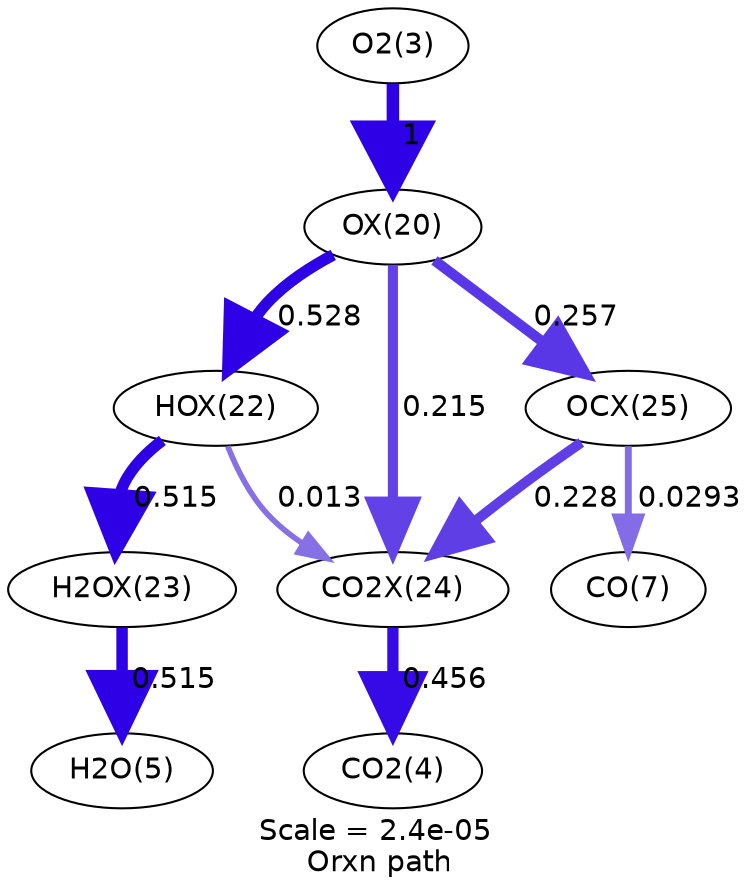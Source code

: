 digraph reaction_paths {
center=1;
s4 -> s24[fontname="Helvetica", penwidth=6, arrowsize=3, color="0.7, 1.5, 0.9"
, label=" 1"];
s24 -> s26[fontname="Helvetica", penwidth=5.52, arrowsize=2.76, color="0.7, 1.03, 0.9"
, label=" 0.528"];
s24 -> s29[fontname="Helvetica", penwidth=4.98, arrowsize=2.49, color="0.7, 0.757, 0.9"
, label=" 0.257"];
s24 -> s28[fontname="Helvetica", penwidth=4.84, arrowsize=2.42, color="0.7, 0.715, 0.9"
, label=" 0.215"];
s26 -> s27[fontname="Helvetica", penwidth=5.5, arrowsize=2.75, color="0.7, 1.01, 0.9"
, label=" 0.515"];
s26 -> s28[fontname="Helvetica", penwidth=2.72, arrowsize=1.36, color="0.7, 0.513, 0.9"
, label=" 0.013"];
s27 -> s6[fontname="Helvetica", penwidth=5.5, arrowsize=2.75, color="0.7, 1.01, 0.9"
, label=" 0.515"];
s29 -> s8[fontname="Helvetica", penwidth=3.33, arrowsize=1.67, color="0.7, 0.529, 0.9"
, label=" 0.0293"];
s29 -> s28[fontname="Helvetica", penwidth=4.88, arrowsize=2.44, color="0.7, 0.728, 0.9"
, label=" 0.228"];
s28 -> s5[fontname="Helvetica", penwidth=5.41, arrowsize=2.7, color="0.7, 0.956, 0.9"
, label=" 0.456"];
s4 [ fontname="Helvetica", label="O2(3)"];
s5 [ fontname="Helvetica", label="CO2(4)"];
s6 [ fontname="Helvetica", label="H2O(5)"];
s8 [ fontname="Helvetica", label="CO(7)"];
s24 [ fontname="Helvetica", label="OX(20)"];
s26 [ fontname="Helvetica", label="HOX(22)"];
s27 [ fontname="Helvetica", label="H2OX(23)"];
s28 [ fontname="Helvetica", label="CO2X(24)"];
s29 [ fontname="Helvetica", label="OCX(25)"];
 label = "Scale = 2.4e-05\l Orxn path";
 fontname = "Helvetica";
}
